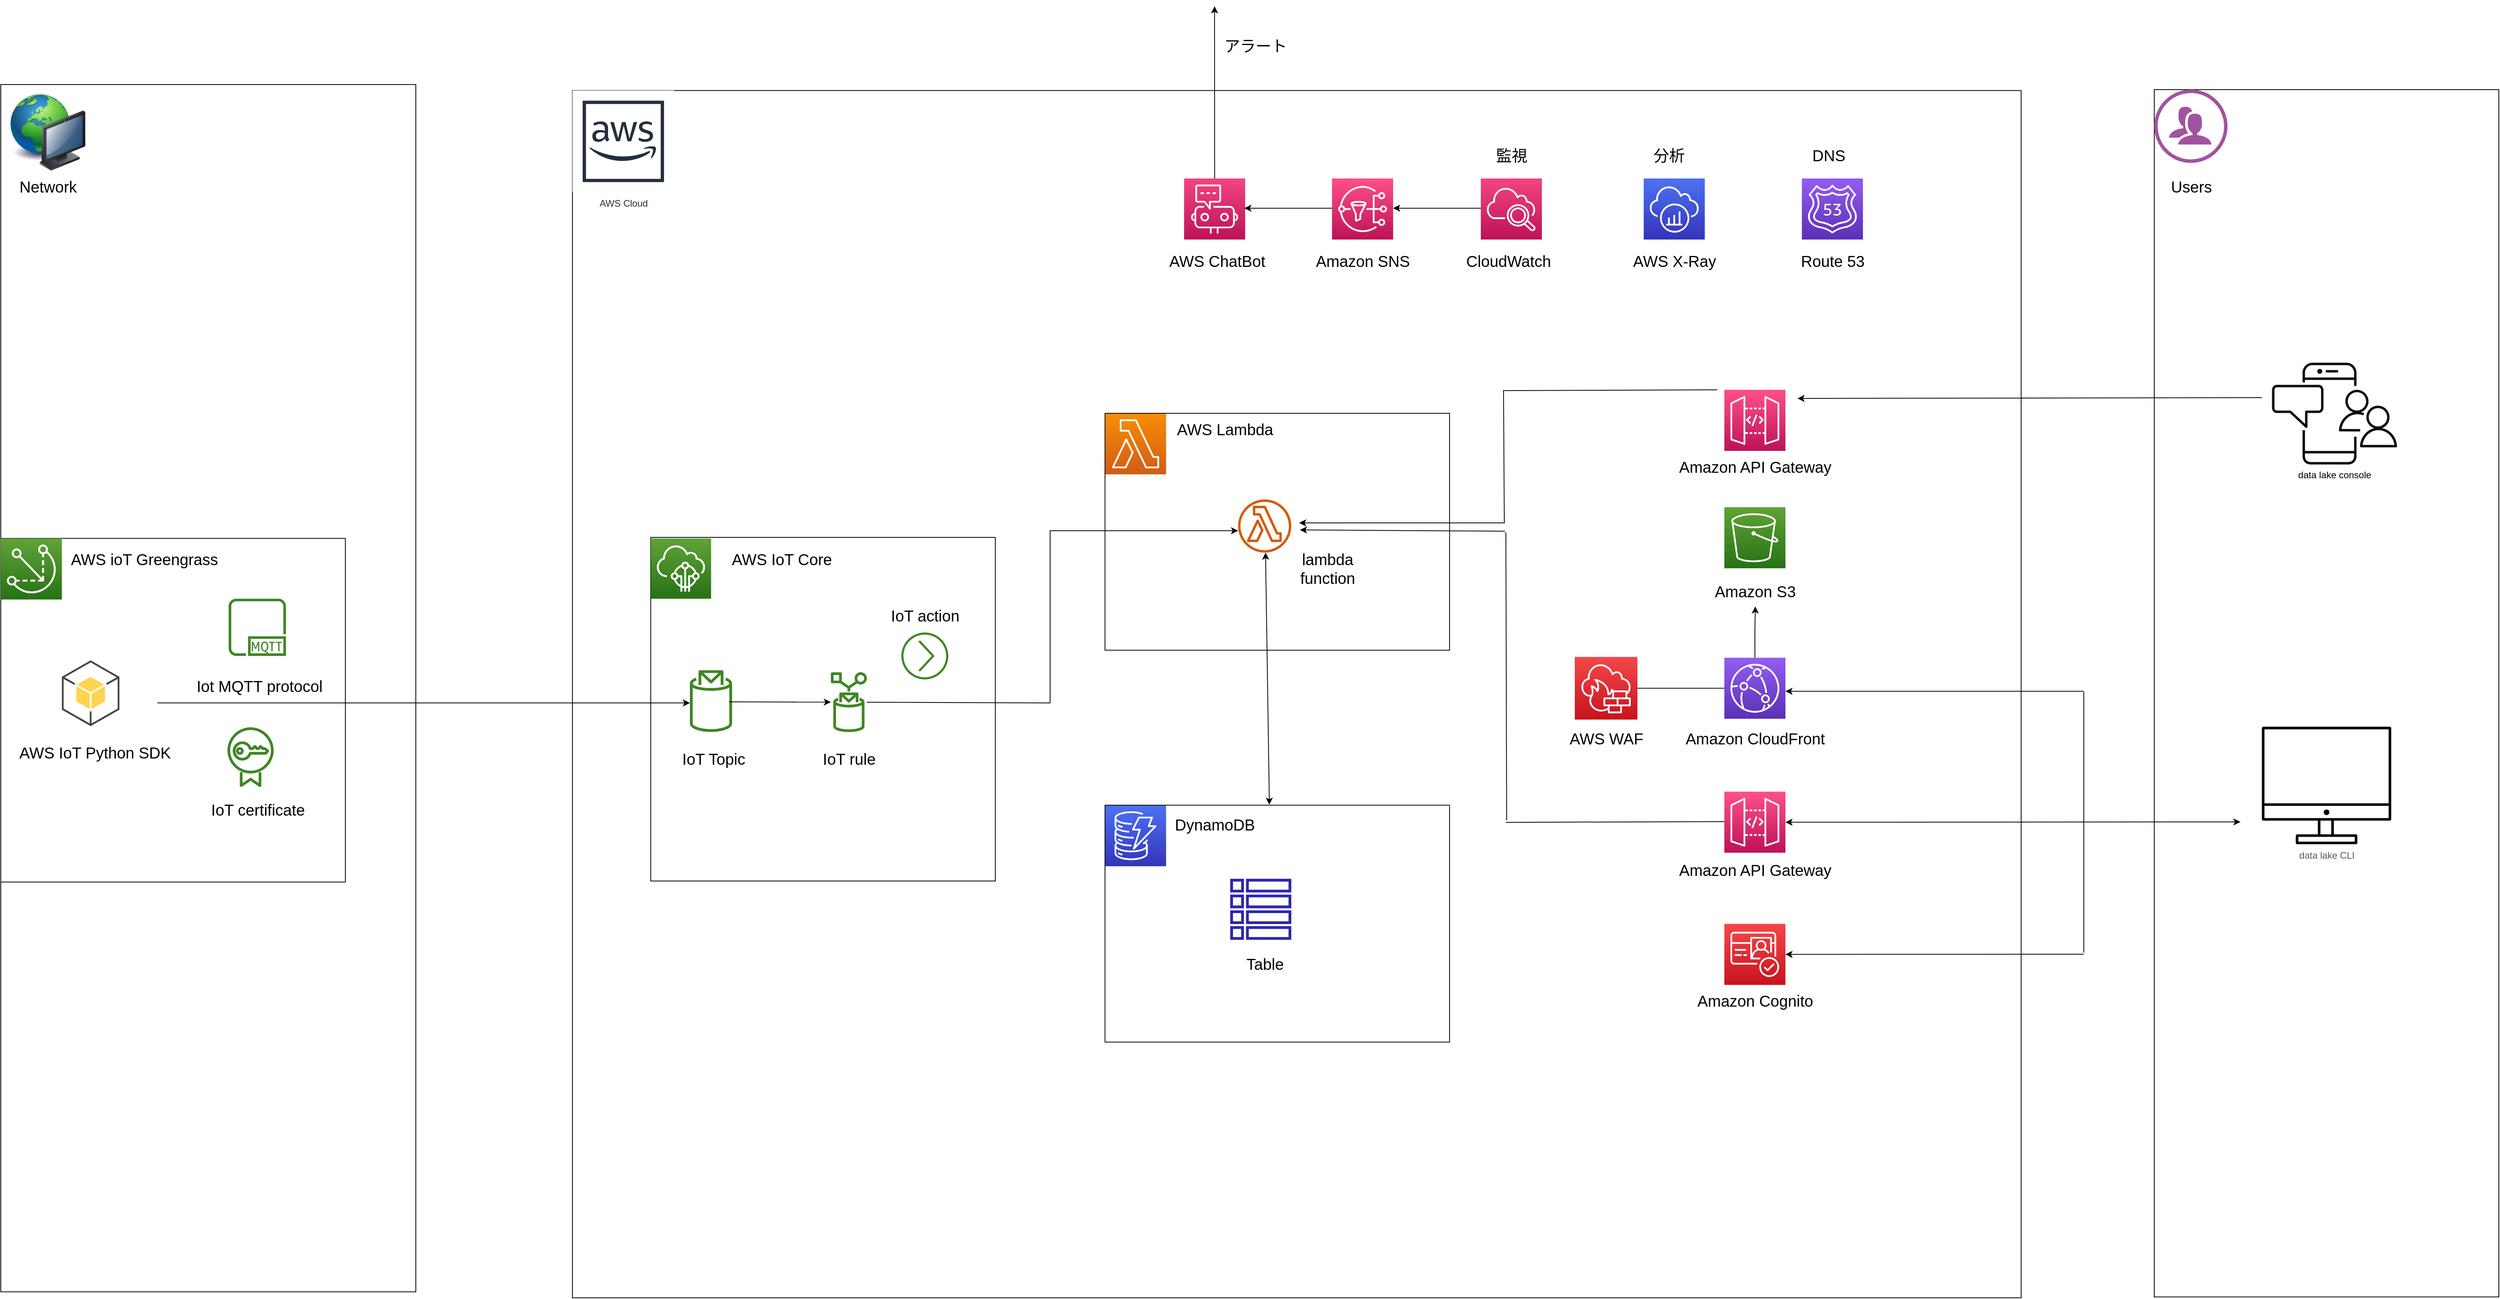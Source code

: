 <mxfile version="21.6.2" type="github">
  <diagram id="Ht1M8jgEwFfnCIfOTk4-" name="Page-1">
    <mxGraphModel dx="5740" dy="3884" grid="1" gridSize="10" guides="1" tooltips="1" connect="1" arrows="1" fold="1" page="0" pageScale="1" pageWidth="1169" pageHeight="1654" math="0" shadow="0">
      <root>
        <mxCell id="0" />
        <mxCell id="1" parent="0" />
        <mxCell id="_p6sx95vDNMAQkR5Gwqk-91" value="" style="rounded=0;whiteSpace=wrap;html=1;fillColor=none;" vertex="1" parent="1">
          <mxGeometry x="2460" y="-353.49" width="440" height="1542.33" as="geometry" />
        </mxCell>
        <mxCell id="_p6sx95vDNMAQkR5Gwqk-66" value="" style="rounded=0;whiteSpace=wrap;html=1;fillColor=none;" vertex="1" parent="1">
          <mxGeometry x="-290" y="-360" width="530" height="1542.33" as="geometry" />
        </mxCell>
        <mxCell id="_p6sx95vDNMAQkR5Gwqk-67" value="" style="rounded=0;whiteSpace=wrap;html=1;fillColor=none;" vertex="1" parent="1">
          <mxGeometry x="440" y="-352.33" width="1850" height="1542.33" as="geometry" />
        </mxCell>
        <mxCell id="_p6sx95vDNMAQkR5Gwqk-60" value="" style="rounded=0;whiteSpace=wrap;html=1;fillColor=none;" vertex="1" parent="1">
          <mxGeometry x="-290" y="219.83" width="440" height="439" as="geometry" />
        </mxCell>
        <mxCell id="_p6sx95vDNMAQkR5Gwqk-62" value="" style="rounded=0;whiteSpace=wrap;html=1;fillColor=none;" vertex="1" parent="1">
          <mxGeometry x="540" y="218.5" width="440" height="439" as="geometry" />
        </mxCell>
        <mxCell id="UEzPUAAOIrF-is8g5C7q-109" value="data lake CLI" style="outlineConnect=0;gradientColor=none;fontColor=#545B64;strokeColor=none;fillColor=#020203;dashed=0;verticalLabelPosition=bottom;verticalAlign=top;align=center;html=1;fontSize=12;fontStyle=0;aspect=fixed;shape=mxgraph.aws4.illustration_desktop;pointerEvents=1;labelBackgroundColor=#ffffff;" parent="1" vertex="1">
          <mxGeometry x="2597.4" y="460.33" width="165.2" height="150.33" as="geometry" />
        </mxCell>
        <mxCell id="UEzPUAAOIrF-is8g5C7q-110" value="data lake console" style="outlineConnect=0;dashed=0;verticalLabelPosition=bottom;verticalAlign=top;align=center;html=1;fontSize=12;fontStyle=0;aspect=fixed;shape=mxgraph.aws4.illustration_notification;pointerEvents=1;labelBackgroundColor=#ffffff;fillColor=#0F0E0F;strokeColor=#9673a6;" parent="1" vertex="1">
          <mxGeometry x="2610" y="-4.59" width="160.49" height="130" as="geometry" />
        </mxCell>
        <mxCell id="_p6sx95vDNMAQkR5Gwqk-1" value="" style="sketch=0;points=[[0,0,0],[0.25,0,0],[0.5,0,0],[0.75,0,0],[1,0,0],[0,1,0],[0.25,1,0],[0.5,1,0],[0.75,1,0],[1,1,0],[0,0.25,0],[0,0.5,0],[0,0.75,0],[1,0.25,0],[1,0.5,0],[1,0.75,0]];outlineConnect=0;fontColor=#232F3E;gradientColor=#60A337;gradientDirection=north;fillColor=#277116;strokeColor=#ffffff;dashed=0;verticalLabelPosition=bottom;verticalAlign=top;align=center;html=1;fontSize=12;fontStyle=0;aspect=fixed;shape=mxgraph.aws4.resourceIcon;resIcon=mxgraph.aws4.greengrass;" vertex="1" parent="1">
          <mxGeometry x="-290" y="219.83" width="78" height="78" as="geometry" />
        </mxCell>
        <mxCell id="_p6sx95vDNMAQkR5Gwqk-2" value="" style="outlineConnect=0;dashed=0;verticalLabelPosition=bottom;verticalAlign=top;align=center;html=1;shape=mxgraph.aws3.android;fillColor=#FFD44F;gradientColor=none;" vertex="1" parent="1">
          <mxGeometry x="-212" y="375.67" width="73.5" height="84" as="geometry" />
        </mxCell>
        <mxCell id="_p6sx95vDNMAQkR5Gwqk-3" value="" style="sketch=0;outlineConnect=0;fontColor=#232F3E;gradientColor=none;fillColor=#3F8624;strokeColor=none;dashed=0;verticalLabelPosition=bottom;verticalAlign=top;align=center;html=1;fontSize=12;fontStyle=0;aspect=fixed;pointerEvents=1;shape=mxgraph.aws4.mqtt_protocol;" vertex="1" parent="1">
          <mxGeometry x="1" y="296.83" width="73.17" height="73.17" as="geometry" />
        </mxCell>
        <mxCell id="_p6sx95vDNMAQkR5Gwqk-5" value="" style="sketch=0;outlineConnect=0;fontColor=#232F3E;gradientColor=none;fillColor=#3F8624;strokeColor=none;dashed=0;verticalLabelPosition=bottom;verticalAlign=top;align=center;html=1;fontSize=12;fontStyle=0;aspect=fixed;pointerEvents=1;shape=mxgraph.aws4.certificate_manager;" vertex="1" parent="1">
          <mxGeometry x="-0.5" y="460.33" width="59" height="78" as="geometry" />
        </mxCell>
        <mxCell id="_p6sx95vDNMAQkR5Gwqk-7" value="" style="sketch=0;points=[[0,0,0],[0.25,0,0],[0.5,0,0],[0.75,0,0],[1,0,0],[0,1,0],[0.25,1,0],[0.5,1,0],[0.75,1,0],[1,1,0],[0,0.25,0],[0,0.5,0],[0,0.75,0],[1,0.25,0],[1,0.5,0],[1,0.75,0]];outlineConnect=0;fontColor=#232F3E;gradientColor=#F78E04;gradientDirection=north;fillColor=#D05C17;strokeColor=#ffffff;dashed=0;verticalLabelPosition=bottom;verticalAlign=top;align=center;html=1;fontSize=12;fontStyle=0;aspect=fixed;shape=mxgraph.aws4.resourceIcon;resIcon=mxgraph.aws4.lambda;" vertex="1" parent="1">
          <mxGeometry x="1120.09" y="60" width="78" height="78" as="geometry" />
        </mxCell>
        <mxCell id="_p6sx95vDNMAQkR5Gwqk-8" value="" style="sketch=0;points=[[0,0,0],[0.25,0,0],[0.5,0,0],[0.75,0,0],[1,0,0],[0,1,0],[0.25,1,0],[0.5,1,0],[0.75,1,0],[1,1,0],[0,0.25,0],[0,0.5,0],[0,0.75,0],[1,0.25,0],[1,0.5,0],[1,0.75,0]];outlineConnect=0;fontColor=#232F3E;gradientColor=#60A337;gradientDirection=north;fillColor=#277116;strokeColor=#ffffff;dashed=0;verticalLabelPosition=bottom;verticalAlign=top;align=center;html=1;fontSize=12;fontStyle=0;aspect=fixed;shape=mxgraph.aws4.resourceIcon;resIcon=mxgraph.aws4.iot_core;" vertex="1" parent="1">
          <mxGeometry x="540.09" y="219.83" width="77" height="77" as="geometry" />
        </mxCell>
        <mxCell id="_p6sx95vDNMAQkR5Gwqk-9" value="" style="sketch=0;outlineConnect=0;fontColor=#232F3E;gradientColor=none;fillColor=#3F8624;strokeColor=none;dashed=0;verticalLabelPosition=bottom;verticalAlign=top;align=center;html=1;fontSize=12;fontStyle=0;aspect=fixed;pointerEvents=1;shape=mxgraph.aws4.action;" vertex="1" parent="1">
          <mxGeometry x="860" y="340" width="60" height="60" as="geometry" />
        </mxCell>
        <mxCell id="_p6sx95vDNMAQkR5Gwqk-10" value="" style="sketch=0;outlineConnect=0;fontColor=#232F3E;gradientColor=none;fillColor=#3F8624;strokeColor=none;dashed=0;verticalLabelPosition=bottom;verticalAlign=top;align=center;html=1;fontSize=12;fontStyle=0;aspect=fixed;pointerEvents=1;shape=mxgraph.aws4.topic_2;" vertex="1" parent="1">
          <mxGeometry x="590" y="388" width="53.91" height="79.34" as="geometry" />
        </mxCell>
        <mxCell id="_p6sx95vDNMAQkR5Gwqk-11" value="" style="sketch=0;outlineConnect=0;fontColor=#232F3E;gradientColor=none;fillColor=#3F8624;strokeColor=none;dashed=0;verticalLabelPosition=bottom;verticalAlign=top;align=center;html=1;fontSize=12;fontStyle=0;aspect=fixed;pointerEvents=1;shape=mxgraph.aws4.rule;" vertex="1" parent="1">
          <mxGeometry x="770" y="390.0" width="46" height="78" as="geometry" />
        </mxCell>
        <mxCell id="_p6sx95vDNMAQkR5Gwqk-17" value="" style="sketch=0;points=[[0,0,0],[0.25,0,0],[0.5,0,0],[0.75,0,0],[1,0,0],[0,1,0],[0.25,1,0],[0.5,1,0],[0.75,1,0],[1,1,0],[0,0.25,0],[0,0.5,0],[0,0.75,0],[1,0.25,0],[1,0.5,0],[1,0.75,0]];outlineConnect=0;fontColor=#232F3E;gradientColor=#4D72F3;gradientDirection=north;fillColor=#3334B9;strokeColor=#ffffff;dashed=0;verticalLabelPosition=bottom;verticalAlign=top;align=center;html=1;fontSize=12;fontStyle=0;aspect=fixed;shape=mxgraph.aws4.resourceIcon;resIcon=mxgraph.aws4.dynamodb;" vertex="1" parent="1">
          <mxGeometry x="1120.09" y="560.66" width="78" height="78" as="geometry" />
        </mxCell>
        <mxCell id="_p6sx95vDNMAQkR5Gwqk-19" value="" style="sketch=0;outlineConnect=0;fontColor=#232F3E;gradientColor=none;fillColor=#2E27AD;strokeColor=none;dashed=0;verticalLabelPosition=bottom;verticalAlign=top;align=center;html=1;fontSize=12;fontStyle=0;aspect=fixed;pointerEvents=1;shape=mxgraph.aws4.table;" vertex="1" parent="1">
          <mxGeometry x="1280" y="654.66" width="78" height="78" as="geometry" />
        </mxCell>
        <mxCell id="_p6sx95vDNMAQkR5Gwqk-20" value="" style="sketch=0;outlineConnect=0;fontColor=#232F3E;gradientColor=none;fillColor=#D45B07;strokeColor=none;dashed=0;verticalLabelPosition=bottom;verticalAlign=top;align=center;html=1;fontSize=12;fontStyle=0;aspect=fixed;pointerEvents=1;shape=mxgraph.aws4.lambda_function;" vertex="1" parent="1">
          <mxGeometry x="1290" y="170" width="68" height="68" as="geometry" />
        </mxCell>
        <mxCell id="_p6sx95vDNMAQkR5Gwqk-22" value="" style="sketch=0;points=[[0,0,0],[0.25,0,0],[0.5,0,0],[0.75,0,0],[1,0,0],[0,1,0],[0.25,1,0],[0.5,1,0],[0.75,1,0],[1,1,0],[0,0.25,0],[0,0.5,0],[0,0.75,0],[1,0.25,0],[1,0.5,0],[1,0.75,0]];outlineConnect=0;fontColor=#232F3E;gradientColor=#F54749;gradientDirection=north;fillColor=#C7131F;strokeColor=#ffffff;dashed=0;verticalLabelPosition=bottom;verticalAlign=top;align=center;html=1;fontSize=12;fontStyle=0;aspect=fixed;shape=mxgraph.aws4.resourceIcon;resIcon=mxgraph.aws4.network_firewall;" vertex="1" parent="1">
          <mxGeometry x="1720" y="371.25" width="80" height="80" as="geometry" />
        </mxCell>
        <mxCell id="_p6sx95vDNMAQkR5Gwqk-23" value="" style="sketch=0;points=[[0,0,0],[0.25,0,0],[0.5,0,0],[0.75,0,0],[1,0,0],[0,1,0],[0.25,1,0],[0.5,1,0],[0.75,1,0],[1,1,0],[0,0.25,0],[0,0.5,0],[0,0.75,0],[1,0.25,0],[1,0.5,0],[1,0.75,0]];outlineConnect=0;fontColor=#232F3E;gradientColor=#F54749;gradientDirection=north;fillColor=#C7131F;strokeColor=#ffffff;dashed=0;verticalLabelPosition=bottom;verticalAlign=top;align=center;html=1;fontSize=12;fontStyle=0;aspect=fixed;shape=mxgraph.aws4.resourceIcon;resIcon=mxgraph.aws4.cognito;" vertex="1" parent="1">
          <mxGeometry x="1911" y="712.25" width="78" height="78" as="geometry" />
        </mxCell>
        <mxCell id="_p6sx95vDNMAQkR5Gwqk-25" value="" style="sketch=0;points=[[0,0,0],[0.25,0,0],[0.5,0,0],[0.75,0,0],[1,0,0],[0,1,0],[0.25,1,0],[0.5,1,0],[0.75,1,0],[1,1,0],[0,0.25,0],[0,0.5,0],[0,0.75,0],[1,0.25,0],[1,0.5,0],[1,0.75,0]];outlineConnect=0;fontColor=#232F3E;gradientColor=#945DF2;gradientDirection=north;fillColor=#5A30B5;strokeColor=#ffffff;dashed=0;verticalLabelPosition=bottom;verticalAlign=top;align=center;html=1;fontSize=12;fontStyle=0;aspect=fixed;shape=mxgraph.aws4.resourceIcon;resIcon=mxgraph.aws4.cloudfront;" vertex="1" parent="1">
          <mxGeometry x="1911" y="372.25" width="78" height="78" as="geometry" />
        </mxCell>
        <mxCell id="_p6sx95vDNMAQkR5Gwqk-26" value="" style="sketch=0;points=[[0,0,0],[0.25,0,0],[0.5,0,0],[0.75,0,0],[1,0,0],[0,1,0],[0.25,1,0],[0.5,1,0],[0.75,1,0],[1,1,0],[0,0.25,0],[0,0.5,0],[0,0.75,0],[1,0.25,0],[1,0.5,0],[1,0.75,0]];outlineConnect=0;fontColor=#232F3E;gradientColor=#60A337;gradientDirection=north;fillColor=#277116;strokeColor=#ffffff;dashed=0;verticalLabelPosition=bottom;verticalAlign=top;align=center;html=1;fontSize=12;fontStyle=0;aspect=fixed;shape=mxgraph.aws4.resourceIcon;resIcon=mxgraph.aws4.s3;" vertex="1" parent="1">
          <mxGeometry x="1911" y="180" width="78" height="78" as="geometry" />
        </mxCell>
        <mxCell id="_p6sx95vDNMAQkR5Gwqk-27" value="" style="sketch=0;points=[[0,0,0],[0.25,0,0],[0.5,0,0],[0.75,0,0],[1,0,0],[0,1,0],[0.25,1,0],[0.5,1,0],[0.75,1,0],[1,1,0],[0,0.25,0],[0,0.5,0],[0,0.75,0],[1,0.25,0],[1,0.5,0],[1,0.75,0]];points=[[0,0,0],[0.25,0,0],[0.5,0,0],[0.75,0,0],[1,0,0],[0,1,0],[0.25,1,0],[0.5,1,0],[0.75,1,0],[1,1,0],[0,0.25,0],[0,0.5,0],[0,0.75,0],[1,0.25,0],[1,0.5,0],[1,0.75,0]];outlineConnect=0;fontColor=#232F3E;gradientColor=#F34482;gradientDirection=north;fillColor=#BC1356;strokeColor=#ffffff;dashed=0;verticalLabelPosition=bottom;verticalAlign=top;align=center;html=1;fontSize=12;fontStyle=0;aspect=fixed;shape=mxgraph.aws4.resourceIcon;resIcon=mxgraph.aws4.chatbot;" vertex="1" parent="1">
          <mxGeometry x="1221.09" y="-240" width="78" height="78" as="geometry" />
        </mxCell>
        <mxCell id="_p6sx95vDNMAQkR5Gwqk-28" value="" style="sketch=0;points=[[0,0,0],[0.25,0,0],[0.5,0,0],[0.75,0,0],[1,0,0],[0,1,0],[0.25,1,0],[0.5,1,0],[0.75,1,0],[1,1,0],[0,0.25,0],[0,0.5,0],[0,0.75,0],[1,0.25,0],[1,0.5,0],[1,0.75,0]];outlineConnect=0;fontColor=#232F3E;gradientColor=#FF4F8B;gradientDirection=north;fillColor=#BC1356;strokeColor=#ffffff;dashed=0;verticalLabelPosition=bottom;verticalAlign=top;align=center;html=1;fontSize=12;fontStyle=0;aspect=fixed;shape=mxgraph.aws4.resourceIcon;resIcon=mxgraph.aws4.sns;" vertex="1" parent="1">
          <mxGeometry x="1410" y="-240" width="78" height="78" as="geometry" />
        </mxCell>
        <mxCell id="_p6sx95vDNMAQkR5Gwqk-29" value="" style="sketch=0;points=[[0,0,0],[0.25,0,0],[0.5,0,0],[0.75,0,0],[1,0,0],[0,1,0],[0.25,1,0],[0.5,1,0],[0.75,1,0],[1,1,0],[0,0.25,0],[0,0.5,0],[0,0.75,0],[1,0.25,0],[1,0.5,0],[1,0.75,0]];points=[[0,0,0],[0.25,0,0],[0.5,0,0],[0.75,0,0],[1,0,0],[0,1,0],[0.25,1,0],[0.5,1,0],[0.75,1,0],[1,1,0],[0,0.25,0],[0,0.5,0],[0,0.75,0],[1,0.25,0],[1,0.5,0],[1,0.75,0]];outlineConnect=0;fontColor=#232F3E;gradientColor=#F34482;gradientDirection=north;fillColor=#BC1356;strokeColor=#ffffff;dashed=0;verticalLabelPosition=bottom;verticalAlign=top;align=center;html=1;fontSize=12;fontStyle=0;aspect=fixed;shape=mxgraph.aws4.resourceIcon;resIcon=mxgraph.aws4.cloudwatch_2;" vertex="1" parent="1">
          <mxGeometry x="1600" y="-240" width="78" height="78" as="geometry" />
        </mxCell>
        <mxCell id="_p6sx95vDNMAQkR5Gwqk-30" value="" style="sketch=0;points=[[0,0,0],[0.25,0,0],[0.5,0,0],[0.75,0,0],[1,0,0],[0,1,0],[0.25,1,0],[0.5,1,0],[0.75,1,0],[1,1,0],[0,0.25,0],[0,0.5,0],[0,0.75,0],[1,0.25,0],[1,0.5,0],[1,0.75,0]];outlineConnect=0;fontColor=#232F3E;gradientColor=#4D72F3;gradientDirection=north;fillColor=#3334B9;strokeColor=#ffffff;dashed=0;verticalLabelPosition=bottom;verticalAlign=top;align=center;html=1;fontSize=12;fontStyle=0;aspect=fixed;shape=mxgraph.aws4.resourceIcon;resIcon=mxgraph.aws4.xray;" vertex="1" parent="1">
          <mxGeometry x="1808" y="-240" width="78" height="78" as="geometry" />
        </mxCell>
        <mxCell id="_p6sx95vDNMAQkR5Gwqk-32" value="" style="sketch=0;points=[[0,0,0],[0.25,0,0],[0.5,0,0],[0.75,0,0],[1,0,0],[0,1,0],[0.25,1,0],[0.5,1,0],[0.75,1,0],[1,1,0],[0,0.25,0],[0,0.5,0],[0,0.75,0],[1,0.25,0],[1,0.5,0],[1,0.75,0]];outlineConnect=0;fontColor=#232F3E;gradientColor=#945DF2;gradientDirection=north;fillColor=#5A30B5;strokeColor=#ffffff;dashed=0;verticalLabelPosition=bottom;verticalAlign=top;align=center;html=1;fontSize=12;fontStyle=0;aspect=fixed;shape=mxgraph.aws4.resourceIcon;resIcon=mxgraph.aws4.route_53;" vertex="1" parent="1">
          <mxGeometry x="2010" y="-240" width="78" height="78" as="geometry" />
        </mxCell>
        <mxCell id="_p6sx95vDNMAQkR5Gwqk-37" value="AWS Cloud" style="sketch=0;outlineConnect=0;fontColor=#232F3E;gradientColor=none;strokeColor=#232F3E;fillColor=#ffffff;dashed=0;verticalLabelPosition=bottom;verticalAlign=top;align=center;html=1;fontSize=12;fontStyle=0;aspect=fixed;shape=mxgraph.aws4.resourceIcon;resIcon=mxgraph.aws4.aws_cloud;" vertex="1" parent="1">
          <mxGeometry x="440" y="-352.33" width="130" height="130" as="geometry" />
        </mxCell>
        <mxCell id="_p6sx95vDNMAQkR5Gwqk-41" value="" style="endArrow=classic;html=1;rounded=0;entryX=1;entryY=0.5;entryDx=0;entryDy=0;entryPerimeter=0;" edge="1" parent="1" target="_p6sx95vDNMAQkR5Gwqk-23">
          <mxGeometry width="50" height="50" relative="1" as="geometry">
            <mxPoint x="2370" y="751" as="sourcePoint" />
            <mxPoint x="2081" y="813.25" as="targetPoint" />
            <Array as="points" />
          </mxGeometry>
        </mxCell>
        <mxCell id="_p6sx95vDNMAQkR5Gwqk-42" value="" style="endArrow=classic;html=1;rounded=0;" edge="1" parent="1">
          <mxGeometry width="50" height="50" relative="1" as="geometry">
            <mxPoint x="-90" y="430" as="sourcePoint" />
            <mxPoint x="590" y="430" as="targetPoint" />
            <Array as="points">
              <mxPoint x="370" y="430" />
            </Array>
          </mxGeometry>
        </mxCell>
        <mxCell id="_p6sx95vDNMAQkR5Gwqk-43" value="" style="endArrow=classic;html=1;rounded=0;" edge="1" parent="1" target="_p6sx95vDNMAQkR5Gwqk-11">
          <mxGeometry width="50" height="50" relative="1" as="geometry">
            <mxPoint x="640" y="428.67" as="sourcePoint" />
            <mxPoint x="690" y="440" as="targetPoint" />
            <Array as="points" />
          </mxGeometry>
        </mxCell>
        <mxCell id="_p6sx95vDNMAQkR5Gwqk-45" value="" style="endArrow=classic;startArrow=classic;html=1;rounded=0;entryX=0.625;entryY=1.042;entryDx=0;entryDy=0;entryPerimeter=0;" edge="1" parent="1">
          <mxGeometry width="50" height="50" relative="1" as="geometry">
            <mxPoint x="1330" y="560" as="sourcePoint" />
            <mxPoint x="1325.09" y="237.996" as="targetPoint" />
            <Array as="points" />
          </mxGeometry>
        </mxCell>
        <mxCell id="_p6sx95vDNMAQkR5Gwqk-46" value="" style="endArrow=classic;html=1;rounded=0;" edge="1" parent="1">
          <mxGeometry width="50" height="50" relative="1" as="geometry">
            <mxPoint x="1050" y="430" as="sourcePoint" />
            <mxPoint x="1290" y="210" as="targetPoint" />
            <Array as="points">
              <mxPoint x="1050" y="210" />
              <mxPoint x="1170" y="210" />
            </Array>
          </mxGeometry>
        </mxCell>
        <mxCell id="_p6sx95vDNMAQkR5Gwqk-47" value="" style="endArrow=none;html=1;rounded=0;" edge="1" parent="1" target="_p6sx95vDNMAQkR5Gwqk-11">
          <mxGeometry width="50" height="50" relative="1" as="geometry">
            <mxPoint x="1050" y="430" as="sourcePoint" />
            <mxPoint x="1120" y="310" as="targetPoint" />
          </mxGeometry>
        </mxCell>
        <mxCell id="_p6sx95vDNMAQkR5Gwqk-53" value="AWS IoT Python SDK" style="text;html=1;align=center;verticalAlign=middle;resizable=0;points=[];autosize=1;strokeColor=none;fillColor=none;fontSize=20;" vertex="1" parent="1">
          <mxGeometry x="-280" y="472.83" width="220" height="40" as="geometry" />
        </mxCell>
        <mxCell id="_p6sx95vDNMAQkR5Gwqk-55" value="&lt;font style=&quot;font-size: 20px;&quot;&gt;AWS ioT Greengrass&lt;/font&gt;" style="text;html=1;align=center;verticalAlign=middle;resizable=0;points=[];autosize=1;strokeColor=none;fillColor=none;" vertex="1" parent="1">
          <mxGeometry x="-212" y="226.33" width="210" height="40" as="geometry" />
        </mxCell>
        <mxCell id="_p6sx95vDNMAQkR5Gwqk-58" value="" style="image;html=1;image=img/lib/clip_art/computers/Network_128x128.png" vertex="1" parent="1">
          <mxGeometry x="-290" y="-347.67" width="120" height="97.67" as="geometry" />
        </mxCell>
        <mxCell id="_p6sx95vDNMAQkR5Gwqk-63" value="" style="rounded=0;whiteSpace=wrap;html=1;fillColor=none;" vertex="1" parent="1">
          <mxGeometry x="1120.09" y="560.66" width="440" height="302.66" as="geometry" />
        </mxCell>
        <mxCell id="_p6sx95vDNMAQkR5Gwqk-65" value="" style="rounded=0;whiteSpace=wrap;html=1;fillColor=none;" vertex="1" parent="1">
          <mxGeometry x="1120.09" y="60" width="440" height="302.66" as="geometry" />
        </mxCell>
        <mxCell id="_p6sx95vDNMAQkR5Gwqk-68" value="&lt;font style=&quot;font-size: 20px;&quot;&gt;Iot MQTT protocol&lt;/font&gt;" style="text;html=1;align=center;verticalAlign=middle;resizable=0;points=[];autosize=1;strokeColor=none;fillColor=none;" vertex="1" parent="1">
          <mxGeometry x="-50" y="388" width="180" height="40" as="geometry" />
        </mxCell>
        <mxCell id="_p6sx95vDNMAQkR5Gwqk-69" value="&lt;font style=&quot;font-size: 20px;&quot;&gt;IoT certificate&lt;/font&gt;" style="text;html=1;align=center;verticalAlign=middle;resizable=0;points=[];autosize=1;strokeColor=none;fillColor=none;" vertex="1" parent="1">
          <mxGeometry x="-32.41" y="546" width="140" height="40" as="geometry" />
        </mxCell>
        <mxCell id="_p6sx95vDNMAQkR5Gwqk-71" value="&lt;font style=&quot;font-size: 20px;&quot;&gt;AWS IoT Core&lt;/font&gt;" style="text;html=1;align=center;verticalAlign=middle;resizable=0;points=[];autosize=1;strokeColor=none;fillColor=none;" vertex="1" parent="1">
          <mxGeometry x="632.09" y="226.33" width="150" height="40" as="geometry" />
        </mxCell>
        <mxCell id="_p6sx95vDNMAQkR5Gwqk-72" value="&lt;font style=&quot;font-size: 20px;&quot;&gt;IoT Topic&lt;/font&gt;" style="text;html=1;align=center;verticalAlign=middle;resizable=0;points=[];autosize=1;strokeColor=none;fillColor=none;" vertex="1" parent="1">
          <mxGeometry x="570" y="480.5" width="100" height="40" as="geometry" />
        </mxCell>
        <mxCell id="_p6sx95vDNMAQkR5Gwqk-73" value="&lt;font style=&quot;font-size: 20px;&quot;&gt;IoT rule&lt;/font&gt;" style="text;html=1;align=center;verticalAlign=middle;resizable=0;points=[];autosize=1;strokeColor=none;fillColor=none;" vertex="1" parent="1">
          <mxGeometry x="748" y="480.5" width="90" height="40" as="geometry" />
        </mxCell>
        <mxCell id="_p6sx95vDNMAQkR5Gwqk-74" value="&lt;font style=&quot;font-size: 20px;&quot;&gt;IoT action&lt;/font&gt;" style="text;html=1;align=center;verticalAlign=middle;resizable=0;points=[];autosize=1;strokeColor=none;fillColor=none;" vertex="1" parent="1">
          <mxGeometry x="835" y="297.83" width="110" height="40" as="geometry" />
        </mxCell>
        <mxCell id="_p6sx95vDNMAQkR5Gwqk-75" value="&lt;font style=&quot;font-size: 20px;&quot;&gt;AWS Lambda&lt;/font&gt;" style="text;html=1;align=center;verticalAlign=middle;resizable=0;points=[];autosize=1;strokeColor=none;fillColor=none;" vertex="1" parent="1">
          <mxGeometry x="1198.09" y="60.0" width="150" height="40" as="geometry" />
        </mxCell>
        <mxCell id="_p6sx95vDNMAQkR5Gwqk-76" value="&lt;font style=&quot;font-size: 20px;&quot;&gt;DynamoDB&lt;/font&gt;" style="text;html=1;align=center;verticalAlign=middle;resizable=0;points=[];autosize=1;strokeColor=none;fillColor=none;" vertex="1" parent="1">
          <mxGeometry x="1195.09" y="565.49" width="130" height="40" as="geometry" />
        </mxCell>
        <mxCell id="_p6sx95vDNMAQkR5Gwqk-78" value="&lt;font style=&quot;font-size: 20px;&quot;&gt;Table&lt;/font&gt;" style="text;html=1;align=center;verticalAlign=middle;resizable=0;points=[];autosize=1;strokeColor=none;fillColor=none;" vertex="1" parent="1">
          <mxGeometry x="1289" y="742.66" width="70" height="40" as="geometry" />
        </mxCell>
        <mxCell id="_p6sx95vDNMAQkR5Gwqk-79" value="&lt;font style=&quot;font-size: 20px;&quot;&gt;lambda&lt;br&gt;function&lt;br&gt;&lt;/font&gt;" style="text;html=1;align=center;verticalAlign=middle;resizable=0;points=[];autosize=1;strokeColor=none;fillColor=none;" vertex="1" parent="1">
          <mxGeometry x="1359" y="228.0" width="90" height="60" as="geometry" />
        </mxCell>
        <mxCell id="_p6sx95vDNMAQkR5Gwqk-80" value="&lt;font style=&quot;font-size: 20px;&quot;&gt;AWS WAF&lt;/font&gt;" style="text;html=1;align=center;verticalAlign=middle;resizable=0;points=[];autosize=1;strokeColor=none;fillColor=none;" vertex="1" parent="1">
          <mxGeometry x="1700" y="455.0" width="120" height="40" as="geometry" />
        </mxCell>
        <mxCell id="_p6sx95vDNMAQkR5Gwqk-82" value="" style="sketch=0;points=[[0,0,0],[0.25,0,0],[0.5,0,0],[0.75,0,0],[1,0,0],[0,1,0],[0.25,1,0],[0.5,1,0],[0.75,1,0],[1,1,0],[0,0.25,0],[0,0.5,0],[0,0.75,0],[1,0.25,0],[1,0.5,0],[1,0.75,0]];outlineConnect=0;fontColor=#232F3E;gradientColor=#FF4F8B;gradientDirection=north;fillColor=#BC1356;strokeColor=#ffffff;dashed=0;verticalLabelPosition=bottom;verticalAlign=top;align=center;html=1;fontSize=12;fontStyle=0;aspect=fixed;shape=mxgraph.aws4.resourceIcon;resIcon=mxgraph.aws4.api_gateway;" vertex="1" parent="1">
          <mxGeometry x="1911" y="30.0" width="78" height="78" as="geometry" />
        </mxCell>
        <mxCell id="_p6sx95vDNMAQkR5Gwqk-83" value="" style="sketch=0;points=[[0,0,0],[0.25,0,0],[0.5,0,0],[0.75,0,0],[1,0,0],[0,1,0],[0.25,1,0],[0.5,1,0],[0.75,1,0],[1,1,0],[0,0.25,0],[0,0.5,0],[0,0.75,0],[1,0.25,0],[1,0.5,0],[1,0.75,0]];outlineConnect=0;fontColor=#232F3E;gradientColor=#FF4F8B;gradientDirection=north;fillColor=#BC1356;strokeColor=#ffffff;dashed=0;verticalLabelPosition=bottom;verticalAlign=top;align=center;html=1;fontSize=12;fontStyle=0;aspect=fixed;shape=mxgraph.aws4.resourceIcon;resIcon=mxgraph.aws4.api_gateway;" vertex="1" parent="1">
          <mxGeometry x="1911" y="543.41" width="78" height="78" as="geometry" />
        </mxCell>
        <mxCell id="_p6sx95vDNMAQkR5Gwqk-84" value="&lt;font style=&quot;font-size: 20px;&quot;&gt;Network&lt;/font&gt;" style="text;html=1;align=center;verticalAlign=middle;resizable=0;points=[];autosize=1;strokeColor=none;fillColor=none;" vertex="1" parent="1">
          <mxGeometry x="-280" y="-250" width="100" height="40" as="geometry" />
        </mxCell>
        <mxCell id="_p6sx95vDNMAQkR5Gwqk-86" value="&lt;font style=&quot;font-size: 20px;&quot;&gt;Amazon Cognito&lt;br&gt;&lt;/font&gt;" style="text;html=1;align=center;verticalAlign=middle;resizable=0;points=[];autosize=1;strokeColor=none;fillColor=none;" vertex="1" parent="1">
          <mxGeometry x="1865" y="790.25" width="170" height="40" as="geometry" />
        </mxCell>
        <mxCell id="_p6sx95vDNMAQkR5Gwqk-87" value="&lt;font style=&quot;font-size: 20px;&quot;&gt;Amazon API Gateway&lt;br&gt;&lt;/font&gt;" style="text;html=1;align=center;verticalAlign=middle;resizable=0;points=[];autosize=1;strokeColor=none;fillColor=none;" vertex="1" parent="1">
          <mxGeometry x="1840" y="623.41" width="220" height="40" as="geometry" />
        </mxCell>
        <mxCell id="_p6sx95vDNMAQkR5Gwqk-88" value="&lt;font style=&quot;font-size: 20px;&quot;&gt;Amazon CloudFront&lt;br&gt;&lt;/font&gt;" style="text;html=1;align=center;verticalAlign=middle;resizable=0;points=[];autosize=1;strokeColor=none;fillColor=none;" vertex="1" parent="1">
          <mxGeometry x="1850" y="455" width="200" height="40" as="geometry" />
        </mxCell>
        <mxCell id="_p6sx95vDNMAQkR5Gwqk-123" value="" style="edgeStyle=orthogonalEdgeStyle;rounded=0;orthogonalLoop=1;jettySize=auto;html=1;entryX=0.504;entryY=0.997;entryDx=0;entryDy=0;entryPerimeter=0;" edge="1" parent="1" source="_p6sx95vDNMAQkR5Gwqk-25" target="_p6sx95vDNMAQkR5Gwqk-89">
          <mxGeometry relative="1" as="geometry">
            <mxPoint x="2040" y="306.83" as="sourcePoint" />
            <mxPoint x="2040" y="372.25" as="targetPoint" />
          </mxGeometry>
        </mxCell>
        <mxCell id="_p6sx95vDNMAQkR5Gwqk-89" value="&lt;font style=&quot;font-size: 20px;&quot;&gt;Amazon S3&lt;br&gt;&lt;/font&gt;" style="text;html=1;align=center;verticalAlign=middle;resizable=0;points=[];autosize=1;strokeColor=none;fillColor=none;" vertex="1" parent="1">
          <mxGeometry x="1885" y="266.83" width="130" height="40" as="geometry" />
        </mxCell>
        <mxCell id="_p6sx95vDNMAQkR5Gwqk-90" value="&lt;font style=&quot;font-size: 20px;&quot;&gt;Amazon API Gateway&lt;br&gt;&lt;/font&gt;" style="text;html=1;align=center;verticalAlign=middle;resizable=0;points=[];autosize=1;strokeColor=none;fillColor=none;" vertex="1" parent="1">
          <mxGeometry x="1840" y="108.0" width="220" height="40" as="geometry" />
        </mxCell>
        <mxCell id="_p6sx95vDNMAQkR5Gwqk-92" value="" style="verticalLabelPosition=bottom;sketch=0;html=1;fillColor=#A153A0;strokeColor=#ffffff;verticalAlign=top;align=center;points=[[0,0.5,0],[0.125,0.25,0],[0.25,0,0],[0.5,0,0],[0.75,0,0],[0.875,0.25,0],[1,0.5,0],[0.875,0.75,0],[0.75,1,0],[0.5,1,0],[0.125,0.75,0]];pointerEvents=1;shape=mxgraph.cisco_safe.compositeIcon;bgIcon=ellipse;resIcon=mxgraph.cisco_safe.design.users;" vertex="1" parent="1">
          <mxGeometry x="2460" y="-353.49" width="93.49" height="93.49" as="geometry" />
        </mxCell>
        <mxCell id="_p6sx95vDNMAQkR5Gwqk-93" value="&lt;font style=&quot;font-size: 20px;&quot;&gt;Users&lt;/font&gt;" style="text;html=1;align=center;verticalAlign=middle;resizable=0;points=[];autosize=1;strokeColor=none;fillColor=none;" vertex="1" parent="1">
          <mxGeometry x="2466.74" y="-250" width="80" height="40" as="geometry" />
        </mxCell>
        <mxCell id="_p6sx95vDNMAQkR5Gwqk-94" value="&lt;font style=&quot;font-size: 20px;&quot;&gt;AWS ChatBot&lt;/font&gt;" style="text;html=1;align=center;verticalAlign=middle;resizable=0;points=[];autosize=1;strokeColor=none;fillColor=none;" vertex="1" parent="1">
          <mxGeometry x="1188.09" y="-155" width="150" height="40" as="geometry" />
        </mxCell>
        <mxCell id="_p6sx95vDNMAQkR5Gwqk-95" value="&lt;font style=&quot;font-size: 20px;&quot;&gt;Amazon SNS&lt;/font&gt;" style="text;html=1;align=center;verticalAlign=middle;resizable=0;points=[];autosize=1;strokeColor=none;fillColor=none;" vertex="1" parent="1">
          <mxGeometry x="1379" y="-155" width="140" height="40" as="geometry" />
        </mxCell>
        <mxCell id="_p6sx95vDNMAQkR5Gwqk-96" value="&lt;span style=&quot;font-size: 20px;&quot;&gt;CloudWatch&lt;/span&gt;" style="text;html=1;align=center;verticalAlign=middle;resizable=0;points=[];autosize=1;strokeColor=none;fillColor=none;" vertex="1" parent="1">
          <mxGeometry x="1570" y="-155" width="130" height="40" as="geometry" />
        </mxCell>
        <mxCell id="_p6sx95vDNMAQkR5Gwqk-97" value="&lt;font style=&quot;font-size: 20px;&quot;&gt;AWS X-Ray&lt;/font&gt;" style="text;html=1;align=center;verticalAlign=middle;resizable=0;points=[];autosize=1;strokeColor=none;fillColor=none;" vertex="1" parent="1">
          <mxGeometry x="1782" y="-155" width="130" height="40" as="geometry" />
        </mxCell>
        <mxCell id="_p6sx95vDNMAQkR5Gwqk-98" value="&lt;font style=&quot;font-size: 20px;&quot;&gt;Route 53&lt;/font&gt;" style="text;html=1;align=center;verticalAlign=middle;resizable=0;points=[];autosize=1;strokeColor=none;fillColor=none;" vertex="1" parent="1">
          <mxGeometry x="1999" y="-155" width="100" height="40" as="geometry" />
        </mxCell>
        <mxCell id="_p6sx95vDNMAQkR5Gwqk-99" value="" style="endArrow=classic;html=1;rounded=0;exitX=0;exitY=0.75;exitDx=0;exitDy=0;exitPerimeter=0;entryX=1;entryY=0.75;entryDx=0;entryDy=0;entryPerimeter=0;" edge="1" parent="1">
          <mxGeometry width="50" height="50" relative="1" as="geometry">
            <mxPoint x="1600" y="-202" as="sourcePoint" />
            <mxPoint x="1488" y="-202" as="targetPoint" />
          </mxGeometry>
        </mxCell>
        <mxCell id="_p6sx95vDNMAQkR5Gwqk-101" value="" style="endArrow=classic;html=1;rounded=0;exitX=0;exitY=0.75;exitDx=0;exitDy=0;exitPerimeter=0;entryX=1;entryY=0.75;entryDx=0;entryDy=0;entryPerimeter=0;" edge="1" parent="1">
          <mxGeometry width="50" height="50" relative="1" as="geometry">
            <mxPoint x="1410" y="-202" as="sourcePoint" />
            <mxPoint x="1298" y="-202" as="targetPoint" />
          </mxGeometry>
        </mxCell>
        <mxCell id="_p6sx95vDNMAQkR5Gwqk-102" value="" style="endArrow=classic;html=1;rounded=0;exitX=0.5;exitY=0;exitDx=0;exitDy=0;exitPerimeter=0;" edge="1" parent="1" source="_p6sx95vDNMAQkR5Gwqk-27">
          <mxGeometry width="50" height="50" relative="1" as="geometry">
            <mxPoint x="1122" y="-192" as="sourcePoint" />
            <mxPoint x="1260" y="-460" as="targetPoint" />
          </mxGeometry>
        </mxCell>
        <mxCell id="_p6sx95vDNMAQkR5Gwqk-103" value="&lt;span style=&quot;font-size: 20px;&quot;&gt;アラート&lt;/span&gt;" style="text;html=1;align=center;verticalAlign=middle;resizable=0;points=[];autosize=1;strokeColor=none;fillColor=none;" vertex="1" parent="1">
          <mxGeometry x="1267" y="-430" width="90" height="40" as="geometry" />
        </mxCell>
        <mxCell id="_p6sx95vDNMAQkR5Gwqk-104" value="&lt;span style=&quot;font-size: 20px;&quot;&gt;監視&lt;/span&gt;" style="text;html=1;align=center;verticalAlign=middle;resizable=0;points=[];autosize=1;strokeColor=none;fillColor=none;" vertex="1" parent="1">
          <mxGeometry x="1609" y="-290" width="60" height="40" as="geometry" />
        </mxCell>
        <mxCell id="_p6sx95vDNMAQkR5Gwqk-105" value="&lt;span style=&quot;font-size: 20px;&quot;&gt;分析&lt;/span&gt;" style="text;html=1;align=center;verticalAlign=middle;resizable=0;points=[];autosize=1;strokeColor=none;fillColor=none;" vertex="1" parent="1">
          <mxGeometry x="1810" y="-290" width="60" height="40" as="geometry" />
        </mxCell>
        <mxCell id="_p6sx95vDNMAQkR5Gwqk-106" value="&lt;span style=&quot;font-size: 20px;&quot;&gt;DNS&lt;/span&gt;" style="text;html=1;align=center;verticalAlign=middle;resizable=0;points=[];autosize=1;strokeColor=none;fillColor=none;" vertex="1" parent="1">
          <mxGeometry x="2009" y="-290" width="70" height="40" as="geometry" />
        </mxCell>
        <mxCell id="_p6sx95vDNMAQkR5Gwqk-109" value="" style="endArrow=none;html=1;rounded=0;" edge="1" parent="1">
          <mxGeometry width="50" height="50" relative="1" as="geometry">
            <mxPoint x="2370" y="749" as="sourcePoint" />
            <mxPoint x="2370" y="416" as="targetPoint" />
          </mxGeometry>
        </mxCell>
        <mxCell id="_p6sx95vDNMAQkR5Gwqk-110" value="" style="endArrow=classic;html=1;rounded=0;entryX=1;entryY=0.5;entryDx=0;entryDy=0;entryPerimeter=0;" edge="1" parent="1">
          <mxGeometry width="50" height="50" relative="1" as="geometry">
            <mxPoint x="2370" y="415.08" as="sourcePoint" />
            <mxPoint x="1989" y="415.08" as="targetPoint" />
            <Array as="points" />
          </mxGeometry>
        </mxCell>
        <mxCell id="_p6sx95vDNMAQkR5Gwqk-114" value="" style="endArrow=none;html=1;rounded=0;exitX=1;exitY=0.5;exitDx=0;exitDy=0;exitPerimeter=0;entryX=0;entryY=0.5;entryDx=0;entryDy=0;entryPerimeter=0;" edge="1" parent="1" source="_p6sx95vDNMAQkR5Gwqk-22" target="_p6sx95vDNMAQkR5Gwqk-25">
          <mxGeometry width="50" height="50" relative="1" as="geometry">
            <mxPoint x="1860" y="420" as="sourcePoint" />
            <mxPoint x="1910" y="370" as="targetPoint" />
          </mxGeometry>
        </mxCell>
        <mxCell id="_p6sx95vDNMAQkR5Gwqk-115" value="" style="endArrow=classic;html=1;rounded=0;" edge="1" parent="1">
          <mxGeometry width="50" height="50" relative="1" as="geometry">
            <mxPoint x="1631" y="210.62" as="sourcePoint" />
            <mxPoint x="1369" y="209" as="targetPoint" />
            <Array as="points" />
          </mxGeometry>
        </mxCell>
        <mxCell id="_p6sx95vDNMAQkR5Gwqk-116" value="" style="endArrow=none;html=1;rounded=0;" edge="1" parent="1">
          <mxGeometry width="50" height="50" relative="1" as="geometry">
            <mxPoint x="1632" y="212" as="sourcePoint" />
            <mxPoint x="1633" y="580" as="targetPoint" />
          </mxGeometry>
        </mxCell>
        <mxCell id="_p6sx95vDNMAQkR5Gwqk-117" value="" style="endArrow=none;html=1;rounded=0;" edge="1" parent="1">
          <mxGeometry width="50" height="50" relative="1" as="geometry">
            <mxPoint x="1632" y="582.58" as="sourcePoint" />
            <mxPoint x="1911" y="581.58" as="targetPoint" />
          </mxGeometry>
        </mxCell>
        <mxCell id="_p6sx95vDNMAQkR5Gwqk-118" value="" style="endArrow=classic;html=1;rounded=0;entryX=1;entryY=0.5;entryDx=0;entryDy=0;entryPerimeter=0;" edge="1" parent="1">
          <mxGeometry width="50" height="50" relative="1" as="geometry">
            <mxPoint x="2597.4" y="40" as="sourcePoint" />
            <mxPoint x="2004.4" y="41.01" as="targetPoint" />
            <Array as="points" />
          </mxGeometry>
        </mxCell>
        <mxCell id="_p6sx95vDNMAQkR5Gwqk-119" value="" style="endArrow=classic;html=1;rounded=0;" edge="1" parent="1">
          <mxGeometry width="50" height="50" relative="1" as="geometry">
            <mxPoint x="1902" y="30" as="sourcePoint" />
            <mxPoint x="1368" y="200" as="targetPoint" />
            <Array as="points">
              <mxPoint x="1629" y="31" />
              <mxPoint x="1630" y="200" />
            </Array>
          </mxGeometry>
        </mxCell>
        <mxCell id="_p6sx95vDNMAQkR5Gwqk-120" value="" style="endArrow=classic;startArrow=classic;html=1;rounded=0;exitX=1;exitY=0.5;exitDx=0;exitDy=0;exitPerimeter=0;" edge="1" parent="1" source="_p6sx95vDNMAQkR5Gwqk-83">
          <mxGeometry width="50" height="50" relative="1" as="geometry">
            <mxPoint x="2220" y="621.41" as="sourcePoint" />
            <mxPoint x="2570" y="582" as="targetPoint" />
          </mxGeometry>
        </mxCell>
      </root>
    </mxGraphModel>
  </diagram>
</mxfile>
